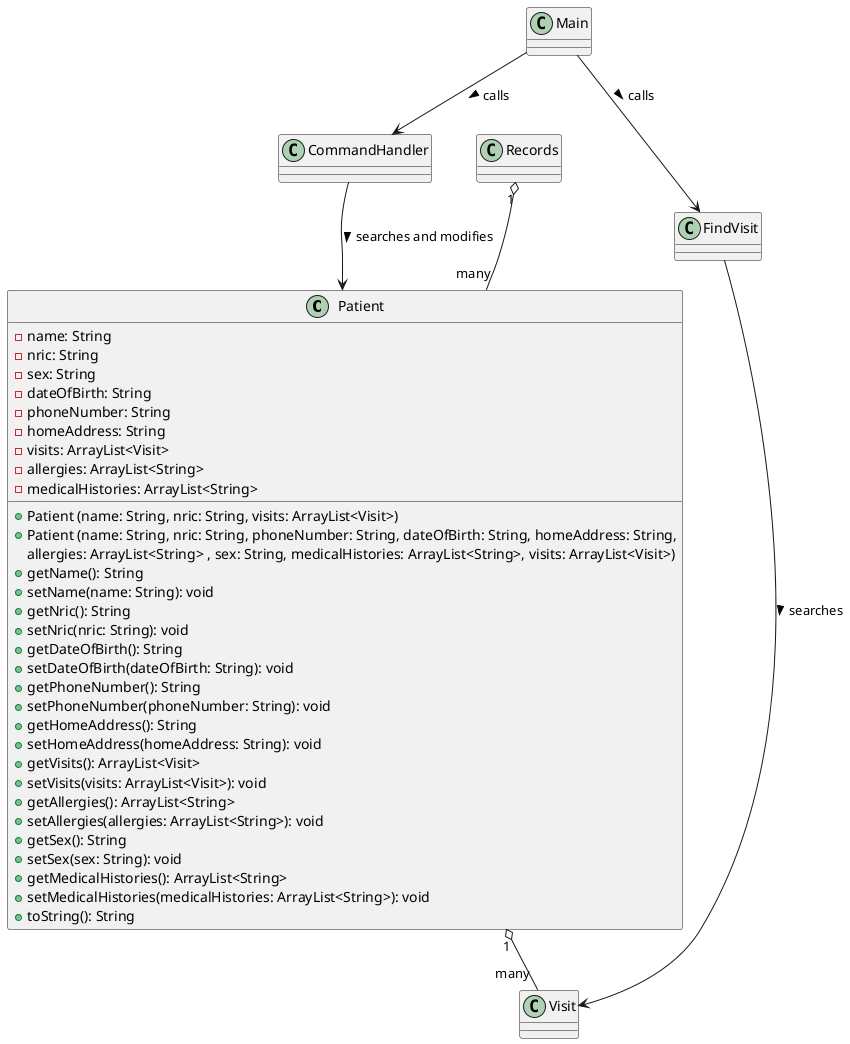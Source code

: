 @startuml
'https://plantuml.com/class-diagram

class Patient {
-name: String
-nric: String
-sex: String
-dateOfBirth: String
-phoneNumber: String
-homeAddress: String
-visits: ArrayList<Visit>
-allergies: ArrayList<String>
-medicalHistories: ArrayList<String>
+Patient (name: String, nric: String, visits: ArrayList<Visit>)
+Patient (name: String, nric: String, phoneNumber: String, dateOfBirth: String, homeAddress: String,
allergies: ArrayList<String> , sex: String, medicalHistories: ArrayList<String>, visits: ArrayList<Visit>)
+getName(): String
+setName(name: String): void
+getNric(): String
+setNric(nric: String): void
+getDateOfBirth(): String
+setDateOfBirth(dateOfBirth: String): void
+getPhoneNumber(): String
+setPhoneNumber(phoneNumber: String): void
+getHomeAddress(): String
+setHomeAddress(homeAddress: String): void
+getVisits(): ArrayList<Visit>
+setVisits(visits: ArrayList<Visit>): void
+getAllergies(): ArrayList<String>
+setAllergies(allergies: ArrayList<String>): void
+getSex(): String
+setSex(sex: String): void
+getMedicalHistories(): ArrayList<String>
+setMedicalHistories(medicalHistories: ArrayList<String>): void
+toString(): String
}

class Patient {}
class Visit {}
class Main {}
class Records {}
class CommandHandler {}

Main --> CommandHandler : calls >
Main --> FindVisit : calls >
CommandHandler --> Patient : searches and modifies >
FindVisit --> Visit : searches >
Records "1" o-- "many" Patient
Patient "1" o-- "many" Visit

@enduml